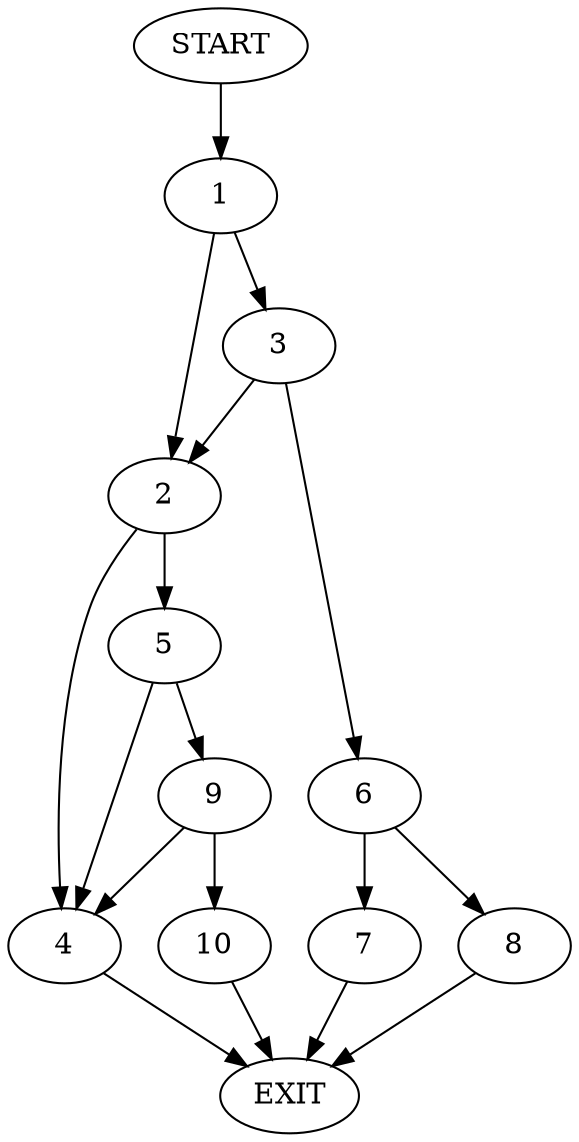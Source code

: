 digraph {
0 [label="START"]
11 [label="EXIT"]
0 -> 1
1 -> 2
1 -> 3
2 -> 4
2 -> 5
3 -> 2
3 -> 6
6 -> 7
6 -> 8
8 -> 11
7 -> 11
5 -> 4
5 -> 9
4 -> 11
9 -> 4
9 -> 10
10 -> 11
}

